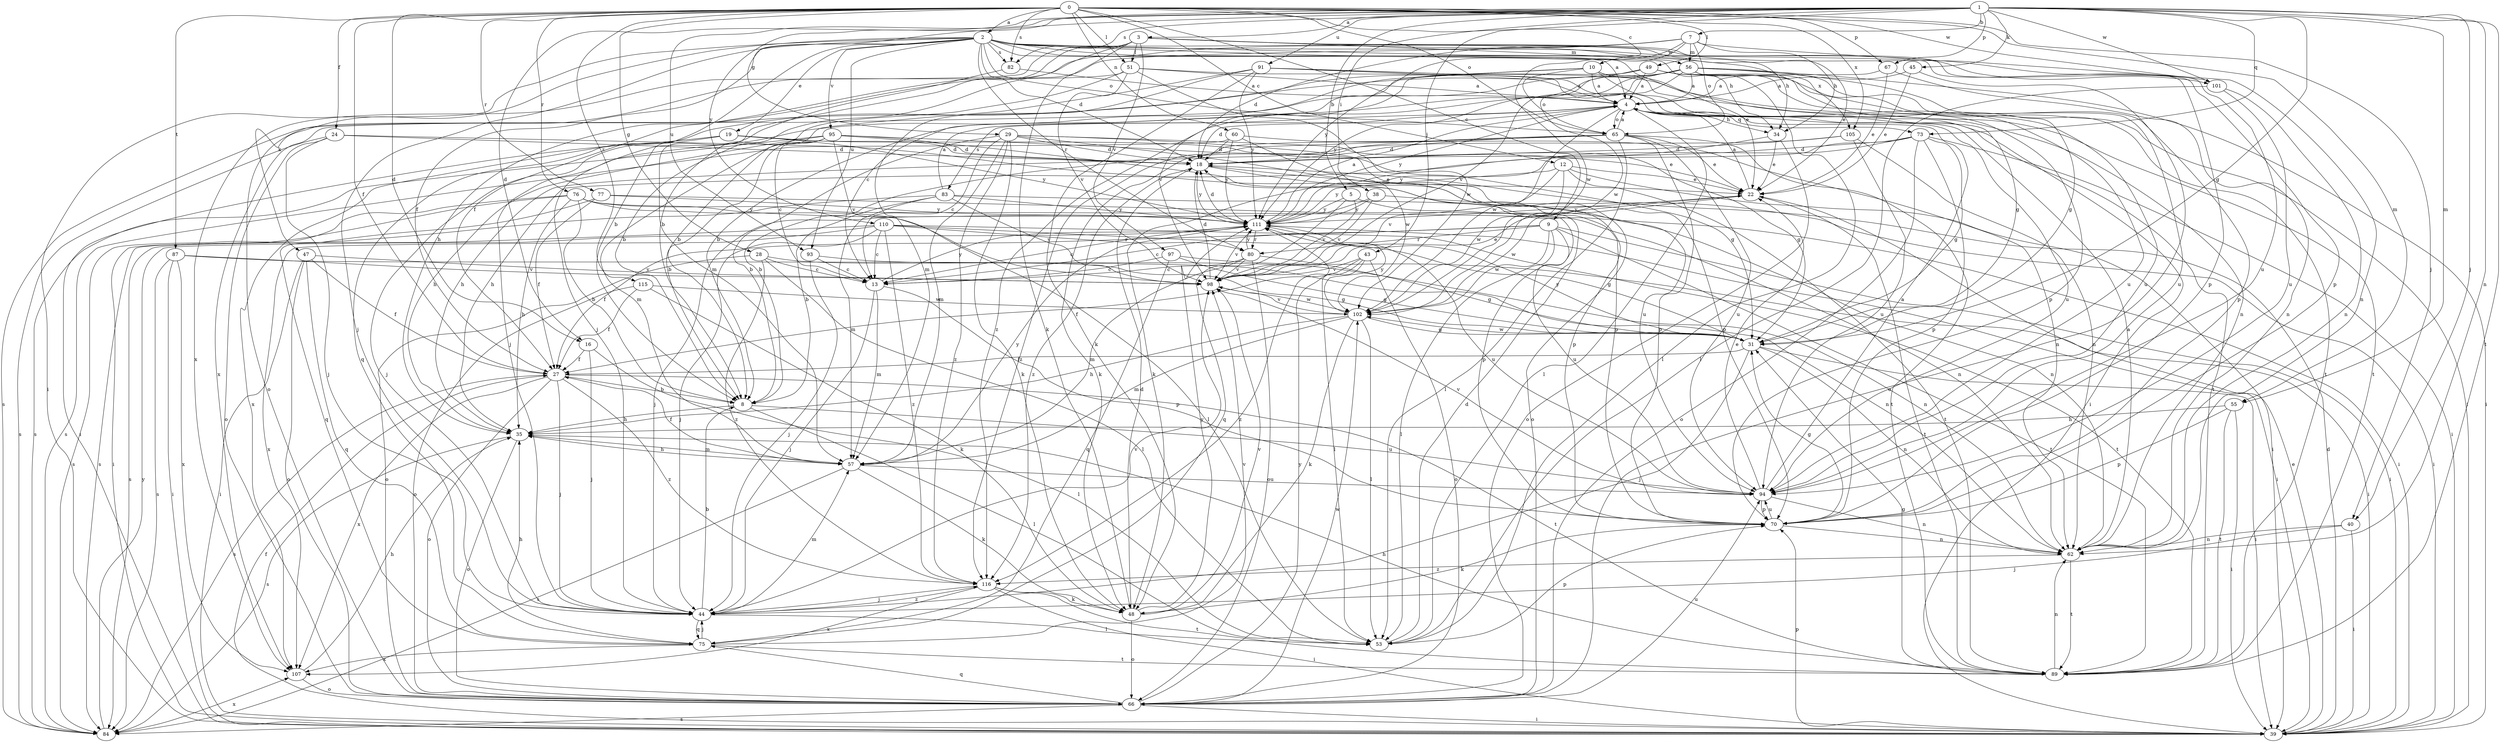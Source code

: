 strict digraph  {
0;
1;
2;
3;
4;
5;
7;
8;
9;
10;
12;
13;
16;
18;
19;
22;
24;
27;
28;
29;
31;
34;
35;
38;
39;
40;
43;
44;
45;
47;
48;
49;
51;
53;
55;
56;
57;
60;
62;
65;
66;
67;
70;
73;
75;
76;
77;
80;
82;
83;
84;
87;
89;
91;
93;
94;
95;
97;
98;
101;
102;
105;
107;
110;
111;
115;
116;
0 -> 2  [label=a];
0 -> 9  [label=c];
0 -> 10  [label=c];
0 -> 12  [label=c];
0 -> 16  [label=d];
0 -> 24  [label=f];
0 -> 27  [label=f];
0 -> 28  [label=g];
0 -> 40  [label=j];
0 -> 49  [label=l];
0 -> 51  [label=l];
0 -> 55  [label=m];
0 -> 60  [label=n];
0 -> 65  [label=o];
0 -> 67  [label=p];
0 -> 76  [label=r];
0 -> 77  [label=r];
0 -> 82  [label=s];
0 -> 87  [label=t];
0 -> 101  [label=w];
0 -> 105  [label=x];
0 -> 115  [label=z];
1 -> 3  [label=a];
1 -> 5  [label=b];
1 -> 7  [label=b];
1 -> 16  [label=d];
1 -> 29  [label=g];
1 -> 31  [label=g];
1 -> 38  [label=i];
1 -> 40  [label=j];
1 -> 43  [label=j];
1 -> 45  [label=k];
1 -> 55  [label=m];
1 -> 62  [label=n];
1 -> 67  [label=p];
1 -> 73  [label=q];
1 -> 82  [label=s];
1 -> 89  [label=t];
1 -> 91  [label=u];
1 -> 93  [label=u];
1 -> 101  [label=w];
1 -> 110  [label=y];
2 -> 4  [label=a];
2 -> 8  [label=b];
2 -> 18  [label=d];
2 -> 19  [label=e];
2 -> 22  [label=e];
2 -> 27  [label=f];
2 -> 34  [label=h];
2 -> 39  [label=i];
2 -> 44  [label=j];
2 -> 47  [label=k];
2 -> 62  [label=n];
2 -> 65  [label=o];
2 -> 70  [label=p];
2 -> 80  [label=r];
2 -> 82  [label=s];
2 -> 93  [label=u];
2 -> 95  [label=v];
2 -> 101  [label=w];
2 -> 105  [label=x];
3 -> 22  [label=e];
3 -> 27  [label=f];
3 -> 34  [label=h];
3 -> 44  [label=j];
3 -> 48  [label=k];
3 -> 51  [label=l];
3 -> 56  [label=m];
3 -> 70  [label=p];
3 -> 97  [label=v];
3 -> 107  [label=x];
4 -> 18  [label=d];
4 -> 34  [label=h];
4 -> 53  [label=l];
4 -> 65  [label=o];
4 -> 73  [label=q];
4 -> 83  [label=s];
4 -> 89  [label=t];
4 -> 94  [label=u];
4 -> 102  [label=w];
4 -> 111  [label=y];
5 -> 62  [label=n];
5 -> 75  [label=q];
5 -> 98  [label=v];
5 -> 111  [label=y];
7 -> 8  [label=b];
7 -> 18  [label=d];
7 -> 34  [label=h];
7 -> 35  [label=h];
7 -> 56  [label=m];
7 -> 65  [label=o];
7 -> 94  [label=u];
7 -> 102  [label=w];
7 -> 111  [label=y];
8 -> 35  [label=h];
8 -> 53  [label=l];
8 -> 94  [label=u];
9 -> 13  [label=c];
9 -> 27  [label=f];
9 -> 39  [label=i];
9 -> 53  [label=l];
9 -> 80  [label=r];
9 -> 89  [label=t];
9 -> 94  [label=u];
9 -> 102  [label=w];
10 -> 4  [label=a];
10 -> 13  [label=c];
10 -> 31  [label=g];
10 -> 44  [label=j];
10 -> 65  [label=o];
10 -> 70  [label=p];
10 -> 75  [label=q];
10 -> 94  [label=u];
12 -> 22  [label=e];
12 -> 39  [label=i];
12 -> 89  [label=t];
12 -> 98  [label=v];
12 -> 102  [label=w];
12 -> 111  [label=y];
13 -> 44  [label=j];
13 -> 57  [label=m];
13 -> 70  [label=p];
13 -> 111  [label=y];
16 -> 27  [label=f];
16 -> 44  [label=j];
16 -> 53  [label=l];
18 -> 22  [label=e];
18 -> 70  [label=p];
18 -> 111  [label=y];
18 -> 116  [label=z];
19 -> 18  [label=d];
19 -> 22  [label=e];
19 -> 39  [label=i];
19 -> 44  [label=j];
19 -> 107  [label=x];
19 -> 111  [label=y];
22 -> 4  [label=a];
22 -> 89  [label=t];
22 -> 102  [label=w];
22 -> 111  [label=y];
24 -> 18  [label=d];
24 -> 44  [label=j];
24 -> 66  [label=o];
24 -> 70  [label=p];
24 -> 84  [label=s];
27 -> 8  [label=b];
27 -> 44  [label=j];
27 -> 66  [label=o];
27 -> 84  [label=s];
27 -> 89  [label=t];
27 -> 107  [label=x];
27 -> 116  [label=z];
28 -> 13  [label=c];
28 -> 31  [label=g];
28 -> 53  [label=l];
28 -> 66  [label=o];
28 -> 116  [label=z];
29 -> 8  [label=b];
29 -> 13  [label=c];
29 -> 18  [label=d];
29 -> 31  [label=g];
29 -> 48  [label=k];
29 -> 57  [label=m];
29 -> 66  [label=o];
29 -> 70  [label=p];
29 -> 116  [label=z];
31 -> 27  [label=f];
31 -> 39  [label=i];
31 -> 44  [label=j];
31 -> 62  [label=n];
31 -> 102  [label=w];
31 -> 111  [label=y];
34 -> 22  [label=e];
34 -> 48  [label=k];
34 -> 66  [label=o];
35 -> 57  [label=m];
35 -> 66  [label=o];
35 -> 84  [label=s];
38 -> 39  [label=i];
38 -> 44  [label=j];
38 -> 98  [label=v];
38 -> 111  [label=y];
39 -> 18  [label=d];
39 -> 22  [label=e];
39 -> 27  [label=f];
39 -> 70  [label=p];
40 -> 39  [label=i];
40 -> 44  [label=j];
40 -> 62  [label=n];
43 -> 27  [label=f];
43 -> 53  [label=l];
43 -> 66  [label=o];
43 -> 98  [label=v];
43 -> 116  [label=z];
44 -> 8  [label=b];
44 -> 53  [label=l];
44 -> 57  [label=m];
44 -> 75  [label=q];
44 -> 98  [label=v];
44 -> 116  [label=z];
45 -> 4  [label=a];
45 -> 22  [label=e];
45 -> 66  [label=o];
47 -> 27  [label=f];
47 -> 39  [label=i];
47 -> 66  [label=o];
47 -> 75  [label=q];
47 -> 98  [label=v];
48 -> 18  [label=d];
48 -> 66  [label=o];
48 -> 98  [label=v];
48 -> 111  [label=y];
49 -> 4  [label=a];
49 -> 39  [label=i];
49 -> 84  [label=s];
49 -> 89  [label=t];
49 -> 94  [label=u];
49 -> 98  [label=v];
49 -> 111  [label=y];
51 -> 4  [label=a];
51 -> 8  [label=b];
51 -> 39  [label=i];
51 -> 66  [label=o];
51 -> 98  [label=v];
51 -> 102  [label=w];
53 -> 18  [label=d];
53 -> 70  [label=p];
55 -> 35  [label=h];
55 -> 39  [label=i];
55 -> 70  [label=p];
55 -> 89  [label=t];
56 -> 4  [label=a];
56 -> 8  [label=b];
56 -> 31  [label=g];
56 -> 39  [label=i];
56 -> 53  [label=l];
56 -> 70  [label=p];
56 -> 94  [label=u];
56 -> 98  [label=v];
56 -> 102  [label=w];
56 -> 107  [label=x];
56 -> 116  [label=z];
57 -> 27  [label=f];
57 -> 35  [label=h];
57 -> 48  [label=k];
57 -> 84  [label=s];
57 -> 94  [label=u];
57 -> 111  [label=y];
60 -> 18  [label=d];
60 -> 62  [label=n];
60 -> 84  [label=s];
60 -> 102  [label=w];
60 -> 111  [label=y];
62 -> 4  [label=a];
62 -> 89  [label=t];
62 -> 116  [label=z];
65 -> 4  [label=a];
65 -> 8  [label=b];
65 -> 18  [label=d];
65 -> 22  [label=e];
65 -> 48  [label=k];
65 -> 53  [label=l];
65 -> 70  [label=p];
65 -> 89  [label=t];
65 -> 94  [label=u];
65 -> 116  [label=z];
66 -> 39  [label=i];
66 -> 75  [label=q];
66 -> 84  [label=s];
66 -> 94  [label=u];
66 -> 102  [label=w];
66 -> 111  [label=y];
67 -> 4  [label=a];
67 -> 22  [label=e];
67 -> 62  [label=n];
70 -> 31  [label=g];
70 -> 48  [label=k];
70 -> 62  [label=n];
70 -> 94  [label=u];
73 -> 18  [label=d];
73 -> 31  [label=g];
73 -> 35  [label=h];
73 -> 39  [label=i];
73 -> 66  [label=o];
73 -> 70  [label=p];
73 -> 111  [label=y];
75 -> 35  [label=h];
75 -> 44  [label=j];
75 -> 89  [label=t];
75 -> 98  [label=v];
75 -> 107  [label=x];
76 -> 8  [label=b];
76 -> 35  [label=h];
76 -> 39  [label=i];
76 -> 53  [label=l];
76 -> 70  [label=p];
76 -> 84  [label=s];
76 -> 111  [label=y];
77 -> 27  [label=f];
77 -> 62  [label=n];
77 -> 75  [label=q];
77 -> 111  [label=y];
80 -> 13  [label=c];
80 -> 31  [label=g];
80 -> 57  [label=m];
80 -> 66  [label=o];
80 -> 98  [label=v];
80 -> 111  [label=y];
82 -> 4  [label=a];
82 -> 57  [label=m];
83 -> 4  [label=a];
83 -> 8  [label=b];
83 -> 39  [label=i];
83 -> 57  [label=m];
83 -> 84  [label=s];
83 -> 98  [label=v];
83 -> 111  [label=y];
84 -> 107  [label=x];
84 -> 111  [label=y];
87 -> 39  [label=i];
87 -> 62  [label=n];
87 -> 84  [label=s];
87 -> 98  [label=v];
87 -> 107  [label=x];
89 -> 31  [label=g];
89 -> 35  [label=h];
89 -> 62  [label=n];
91 -> 4  [label=a];
91 -> 8  [label=b];
91 -> 48  [label=k];
91 -> 57  [label=m];
91 -> 62  [label=n];
91 -> 89  [label=t];
91 -> 111  [label=y];
93 -> 13  [label=c];
93 -> 44  [label=j];
93 -> 62  [label=n];
94 -> 4  [label=a];
94 -> 22  [label=e];
94 -> 62  [label=n];
94 -> 70  [label=p];
94 -> 98  [label=v];
95 -> 8  [label=b];
95 -> 13  [label=c];
95 -> 18  [label=d];
95 -> 31  [label=g];
95 -> 35  [label=h];
95 -> 57  [label=m];
95 -> 84  [label=s];
95 -> 94  [label=u];
95 -> 98  [label=v];
97 -> 13  [label=c];
97 -> 31  [label=g];
97 -> 39  [label=i];
97 -> 75  [label=q];
98 -> 18  [label=d];
98 -> 22  [label=e];
98 -> 102  [label=w];
101 -> 53  [label=l];
101 -> 62  [label=n];
101 -> 94  [label=u];
102 -> 31  [label=g];
102 -> 35  [label=h];
102 -> 48  [label=k];
102 -> 53  [label=l];
102 -> 57  [label=m];
102 -> 98  [label=v];
102 -> 111  [label=y];
105 -> 18  [label=d];
105 -> 35  [label=h];
105 -> 62  [label=n];
105 -> 94  [label=u];
107 -> 35  [label=h];
107 -> 66  [label=o];
110 -> 13  [label=c];
110 -> 31  [label=g];
110 -> 44  [label=j];
110 -> 80  [label=r];
110 -> 84  [label=s];
110 -> 89  [label=t];
110 -> 107  [label=x];
110 -> 116  [label=z];
111 -> 4  [label=a];
111 -> 13  [label=c];
111 -> 18  [label=d];
111 -> 39  [label=i];
111 -> 80  [label=r];
111 -> 94  [label=u];
111 -> 98  [label=v];
115 -> 27  [label=f];
115 -> 48  [label=k];
115 -> 66  [label=o];
115 -> 102  [label=w];
116 -> 39  [label=i];
116 -> 44  [label=j];
116 -> 48  [label=k];
116 -> 89  [label=t];
116 -> 107  [label=x];
}
